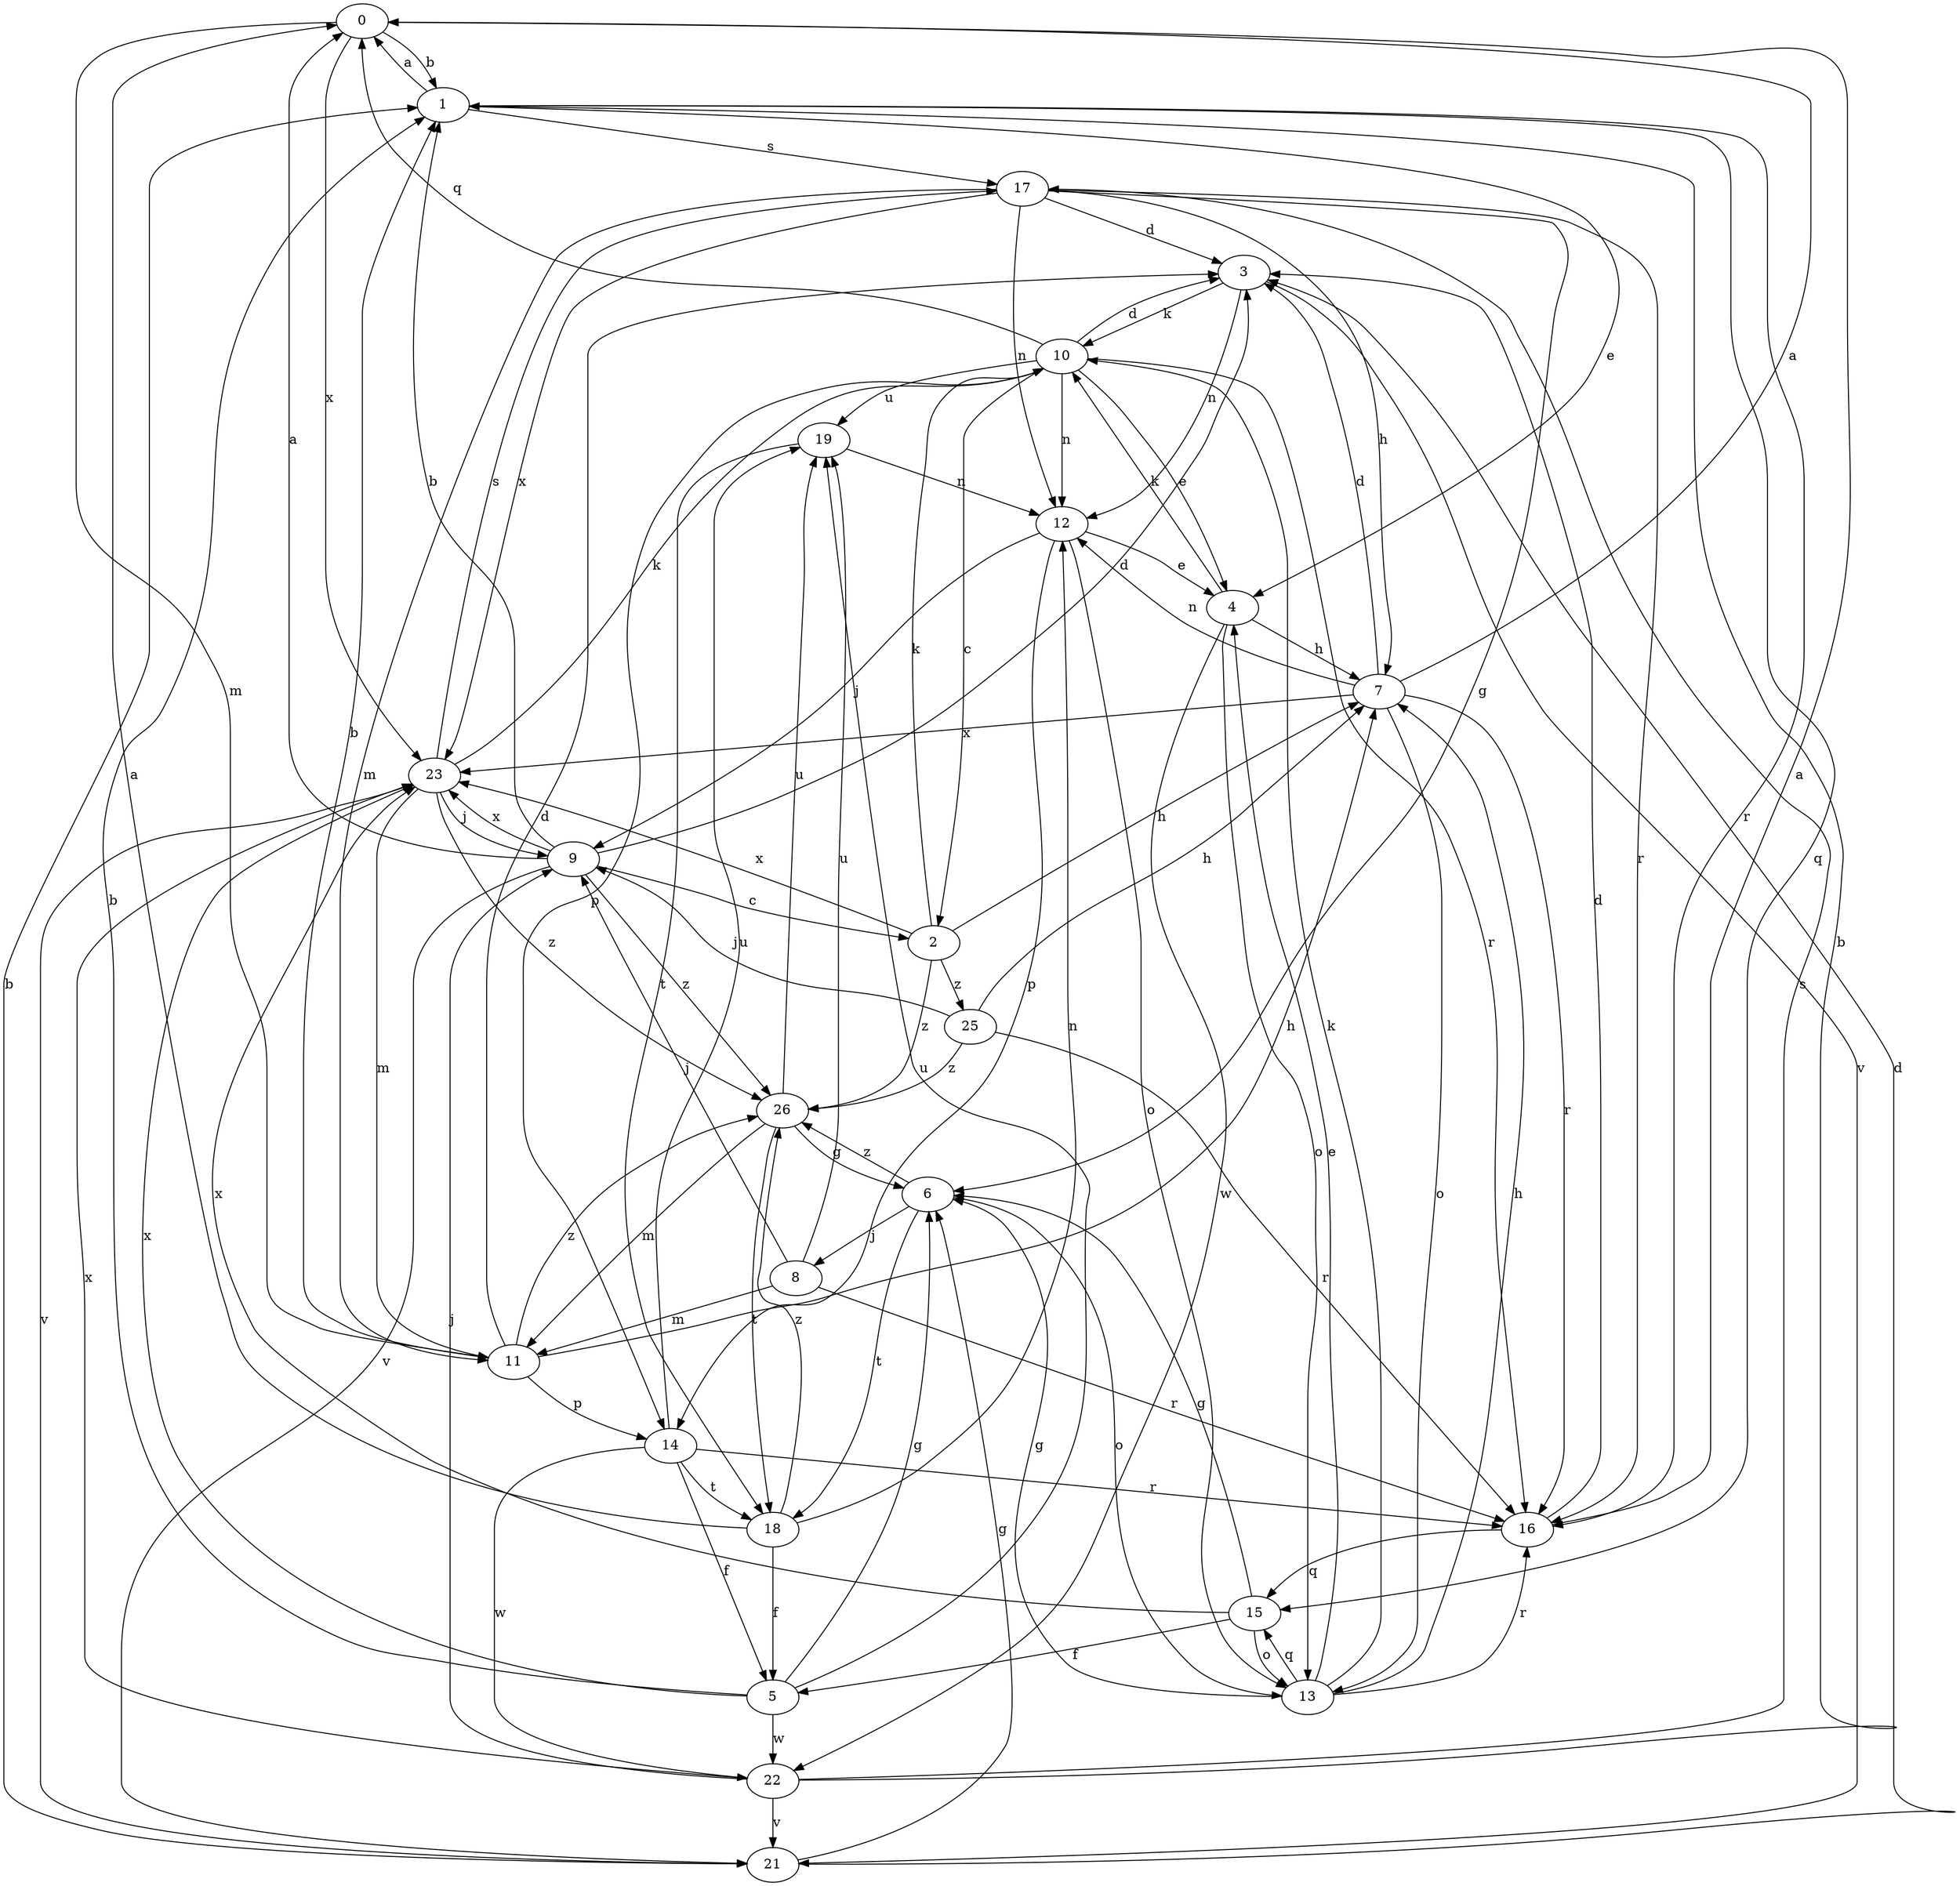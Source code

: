 strict digraph  {
0;
1;
2;
3;
4;
5;
6;
7;
8;
9;
10;
11;
12;
13;
14;
15;
16;
17;
18;
19;
21;
22;
23;
25;
26;
0 -> 1  [label=b];
0 -> 11  [label=m];
0 -> 23  [label=x];
1 -> 0  [label=a];
1 -> 4  [label=e];
1 -> 15  [label=q];
1 -> 16  [label=r];
1 -> 17  [label=s];
2 -> 7  [label=h];
2 -> 10  [label=k];
2 -> 23  [label=x];
2 -> 25  [label=z];
2 -> 26  [label=z];
3 -> 10  [label=k];
3 -> 12  [label=n];
3 -> 21  [label=v];
4 -> 7  [label=h];
4 -> 10  [label=k];
4 -> 13  [label=o];
4 -> 22  [label=w];
5 -> 1  [label=b];
5 -> 6  [label=g];
5 -> 19  [label=u];
5 -> 22  [label=w];
5 -> 23  [label=x];
6 -> 8  [label=j];
6 -> 13  [label=o];
6 -> 18  [label=t];
6 -> 26  [label=z];
7 -> 0  [label=a];
7 -> 3  [label=d];
7 -> 12  [label=n];
7 -> 13  [label=o];
7 -> 16  [label=r];
7 -> 23  [label=x];
8 -> 9  [label=j];
8 -> 11  [label=m];
8 -> 16  [label=r];
8 -> 19  [label=u];
9 -> 0  [label=a];
9 -> 1  [label=b];
9 -> 2  [label=c];
9 -> 3  [label=d];
9 -> 21  [label=v];
9 -> 23  [label=x];
9 -> 26  [label=z];
10 -> 2  [label=c];
10 -> 3  [label=d];
10 -> 4  [label=e];
10 -> 12  [label=n];
10 -> 14  [label=p];
10 -> 16  [label=r];
10 -> 19  [label=u];
10 -> 0  [label=q];
11 -> 1  [label=b];
11 -> 3  [label=d];
11 -> 7  [label=h];
11 -> 14  [label=p];
11 -> 26  [label=z];
12 -> 4  [label=e];
12 -> 9  [label=j];
12 -> 13  [label=o];
12 -> 14  [label=p];
13 -> 4  [label=e];
13 -> 6  [label=g];
13 -> 7  [label=h];
13 -> 10  [label=k];
13 -> 15  [label=q];
13 -> 16  [label=r];
14 -> 5  [label=f];
14 -> 16  [label=r];
14 -> 18  [label=t];
14 -> 19  [label=u];
14 -> 22  [label=w];
15 -> 5  [label=f];
15 -> 6  [label=g];
15 -> 13  [label=o];
15 -> 23  [label=x];
16 -> 0  [label=a];
16 -> 3  [label=d];
16 -> 15  [label=q];
17 -> 3  [label=d];
17 -> 6  [label=g];
17 -> 7  [label=h];
17 -> 11  [label=m];
17 -> 12  [label=n];
17 -> 16  [label=r];
17 -> 23  [label=x];
18 -> 0  [label=a];
18 -> 5  [label=f];
18 -> 12  [label=n];
18 -> 26  [label=z];
19 -> 12  [label=n];
19 -> 18  [label=t];
21 -> 1  [label=b];
21 -> 3  [label=d];
21 -> 6  [label=g];
22 -> 1  [label=b];
22 -> 9  [label=j];
22 -> 17  [label=s];
22 -> 21  [label=v];
22 -> 23  [label=x];
23 -> 9  [label=j];
23 -> 10  [label=k];
23 -> 11  [label=m];
23 -> 17  [label=s];
23 -> 21  [label=v];
23 -> 26  [label=z];
25 -> 7  [label=h];
25 -> 9  [label=j];
25 -> 16  [label=r];
25 -> 26  [label=z];
26 -> 6  [label=g];
26 -> 11  [label=m];
26 -> 18  [label=t];
26 -> 19  [label=u];
}
